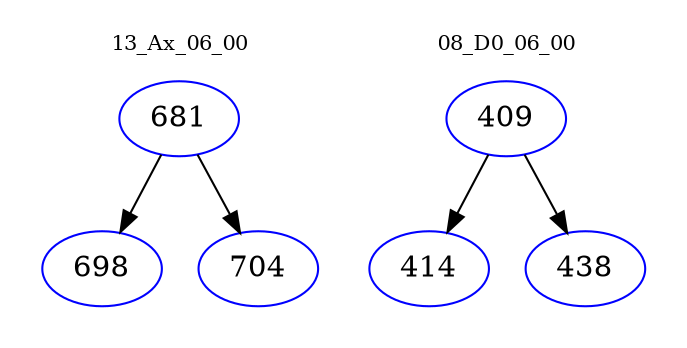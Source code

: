 digraph{
subgraph cluster_0 {
color = white
label = "13_Ax_06_00";
fontsize=10;
T0_681 [label="681", color="blue"]
T0_681 -> T0_698 [color="black"]
T0_698 [label="698", color="blue"]
T0_681 -> T0_704 [color="black"]
T0_704 [label="704", color="blue"]
}
subgraph cluster_1 {
color = white
label = "08_D0_06_00";
fontsize=10;
T1_409 [label="409", color="blue"]
T1_409 -> T1_414 [color="black"]
T1_414 [label="414", color="blue"]
T1_409 -> T1_438 [color="black"]
T1_438 [label="438", color="blue"]
}
}
